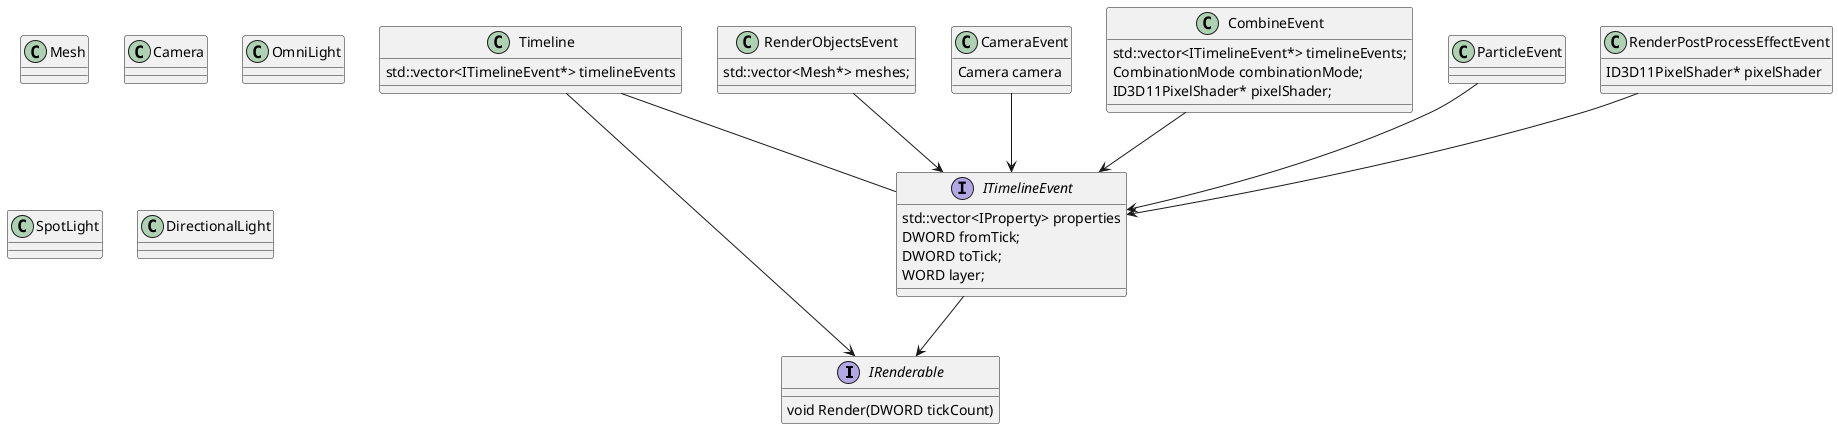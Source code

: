 @startuml

interface IRenderable {
    void Render(DWORD tickCount)
}

interface ITimelineEvent {
    std::vector<IProperty> properties
    DWORD fromTick;
    DWORD toTick;
    WORD layer;
}

class Timeline {
    std::vector<ITimelineEvent*> timelineEvents
}

class RenderObjectsEvent {
    std::vector<Mesh*> meshes;
}

class CameraEvent {
    Camera camera
}

class CombineEvent {
    std::vector<ITimelineEvent*> timelineEvents;
    CombinationMode combinationMode;
    ID3D11PixelShader* pixelShader;
}

class ParticleEvent {
}

class RenderPostProcessEffectEvent {
    ID3D11PixelShader* pixelShader
}

class Mesh {
}

class Camera {
}

class OmniLight {
}

class SpotLight {
}

class DirectionalLight {
}

Timeline -- ITimelineEvent
Timeline --> IRenderable
ITimelineEvent --> IRenderable
RenderObjectsEvent --> ITimelineEvent
CameraEvent -->  ITimelineEvent
CombineEvent -->  ITimelineEvent
ParticleEvent --> ITimelineEvent
RenderPostProcessEffectEvent --> ITimelineEvent

@enduml
